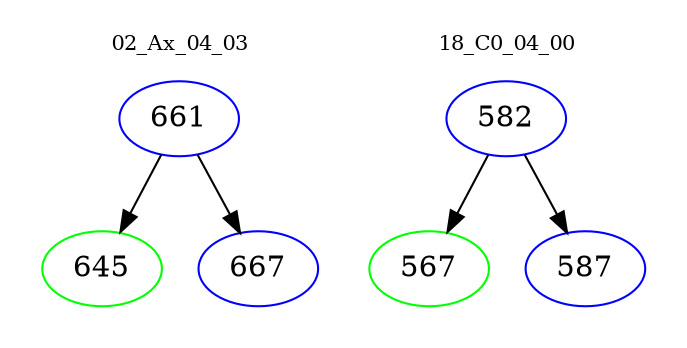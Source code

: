 digraph{
subgraph cluster_0 {
color = white
label = "02_Ax_04_03";
fontsize=10;
T0_661 [label="661", color="blue"]
T0_661 -> T0_645 [color="black"]
T0_645 [label="645", color="green"]
T0_661 -> T0_667 [color="black"]
T0_667 [label="667", color="blue"]
}
subgraph cluster_1 {
color = white
label = "18_C0_04_00";
fontsize=10;
T1_582 [label="582", color="blue"]
T1_582 -> T1_567 [color="black"]
T1_567 [label="567", color="green"]
T1_582 -> T1_587 [color="black"]
T1_587 [label="587", color="blue"]
}
}
